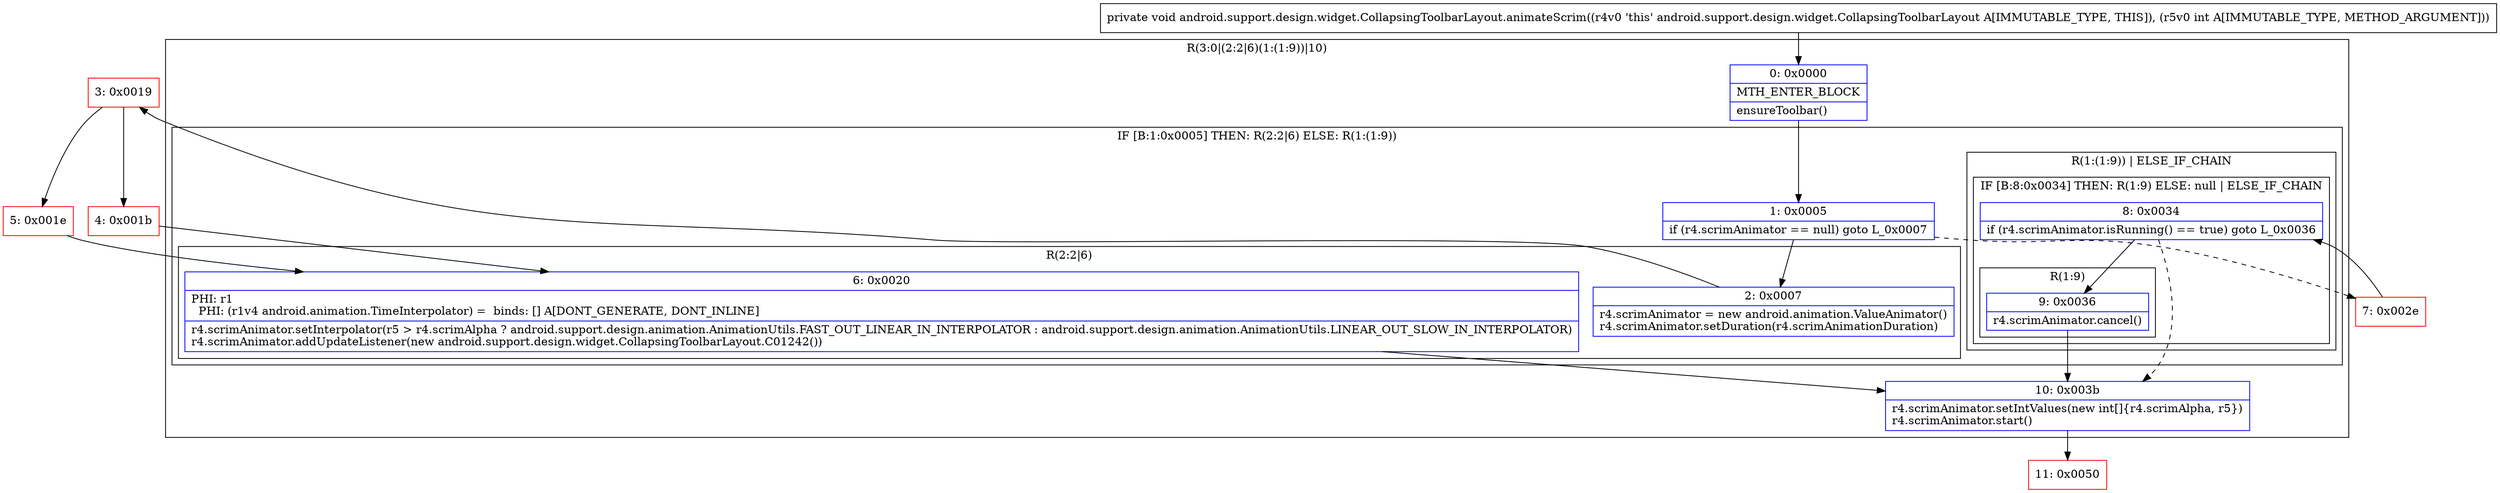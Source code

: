 digraph "CFG forandroid.support.design.widget.CollapsingToolbarLayout.animateScrim(I)V" {
subgraph cluster_Region_1500742169 {
label = "R(3:0|(2:2|6)(1:(1:9))|10)";
node [shape=record,color=blue];
Node_0 [shape=record,label="{0\:\ 0x0000|MTH_ENTER_BLOCK\l|ensureToolbar()\l}"];
subgraph cluster_IfRegion_118716061 {
label = "IF [B:1:0x0005] THEN: R(2:2|6) ELSE: R(1:(1:9))";
node [shape=record,color=blue];
Node_1 [shape=record,label="{1\:\ 0x0005|if (r4.scrimAnimator == null) goto L_0x0007\l}"];
subgraph cluster_Region_358414240 {
label = "R(2:2|6)";
node [shape=record,color=blue];
Node_2 [shape=record,label="{2\:\ 0x0007|r4.scrimAnimator = new android.animation.ValueAnimator()\lr4.scrimAnimator.setDuration(r4.scrimAnimationDuration)\l}"];
Node_6 [shape=record,label="{6\:\ 0x0020|PHI: r1 \l  PHI: (r1v4 android.animation.TimeInterpolator) =  binds: [] A[DONT_GENERATE, DONT_INLINE]\l|r4.scrimAnimator.setInterpolator(r5 \> r4.scrimAlpha ? android.support.design.animation.AnimationUtils.FAST_OUT_LINEAR_IN_INTERPOLATOR : android.support.design.animation.AnimationUtils.LINEAR_OUT_SLOW_IN_INTERPOLATOR)\lr4.scrimAnimator.addUpdateListener(new android.support.design.widget.CollapsingToolbarLayout.C01242())\l}"];
}
subgraph cluster_Region_111635280 {
label = "R(1:(1:9)) | ELSE_IF_CHAIN\l";
node [shape=record,color=blue];
subgraph cluster_IfRegion_1124156119 {
label = "IF [B:8:0x0034] THEN: R(1:9) ELSE: null | ELSE_IF_CHAIN\l";
node [shape=record,color=blue];
Node_8 [shape=record,label="{8\:\ 0x0034|if (r4.scrimAnimator.isRunning() == true) goto L_0x0036\l}"];
subgraph cluster_Region_1597662132 {
label = "R(1:9)";
node [shape=record,color=blue];
Node_9 [shape=record,label="{9\:\ 0x0036|r4.scrimAnimator.cancel()\l}"];
}
}
}
}
Node_10 [shape=record,label="{10\:\ 0x003b|r4.scrimAnimator.setIntValues(new int[]\{r4.scrimAlpha, r5\})\lr4.scrimAnimator.start()\l}"];
}
Node_3 [shape=record,color=red,label="{3\:\ 0x0019}"];
Node_4 [shape=record,color=red,label="{4\:\ 0x001b}"];
Node_5 [shape=record,color=red,label="{5\:\ 0x001e}"];
Node_7 [shape=record,color=red,label="{7\:\ 0x002e}"];
Node_11 [shape=record,color=red,label="{11\:\ 0x0050}"];
MethodNode[shape=record,label="{private void android.support.design.widget.CollapsingToolbarLayout.animateScrim((r4v0 'this' android.support.design.widget.CollapsingToolbarLayout A[IMMUTABLE_TYPE, THIS]), (r5v0 int A[IMMUTABLE_TYPE, METHOD_ARGUMENT])) }"];
MethodNode -> Node_0;
Node_0 -> Node_1;
Node_1 -> Node_2;
Node_1 -> Node_7[style=dashed];
Node_2 -> Node_3;
Node_6 -> Node_10;
Node_8 -> Node_9;
Node_8 -> Node_10[style=dashed];
Node_9 -> Node_10;
Node_10 -> Node_11;
Node_3 -> Node_4;
Node_3 -> Node_5;
Node_4 -> Node_6;
Node_5 -> Node_6;
Node_7 -> Node_8;
}

